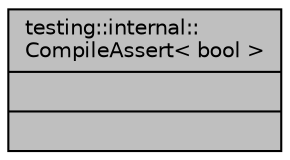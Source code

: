digraph "testing::internal::CompileAssert&lt; bool &gt;"
{
 // LATEX_PDF_SIZE
  edge [fontname="Helvetica",fontsize="10",labelfontname="Helvetica",labelfontsize="10"];
  node [fontname="Helvetica",fontsize="10",shape=record];
  Node1 [label="{testing::internal::\lCompileAssert\< bool \>\n||}",height=0.2,width=0.4,color="black", fillcolor="grey75", style="filled", fontcolor="black",tooltip=" "];
}
